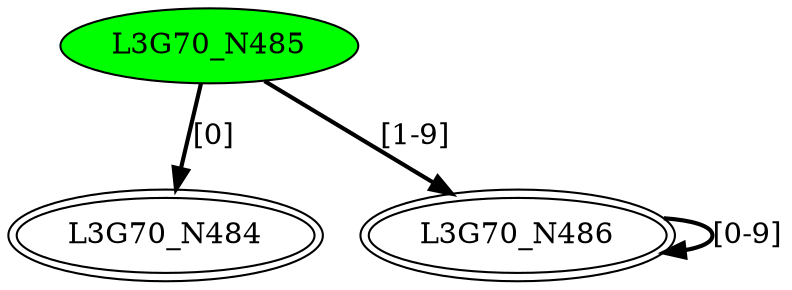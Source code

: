 digraph G70{
"L3G70_N484" [peripheries=2];
"L3G70_N485" [style=filled,fillcolor=green];
"L3G70_N486" [peripheries=2];
"L3G70_N485"->"L3G70_N484" [style = bold, label = "[0]"];
"L3G70_N485"->"L3G70_N486" [style = bold, label = "[1-9]"];
"L3G70_N486"->"L3G70_N486" [style = bold, label = "[0-9]"];
}

